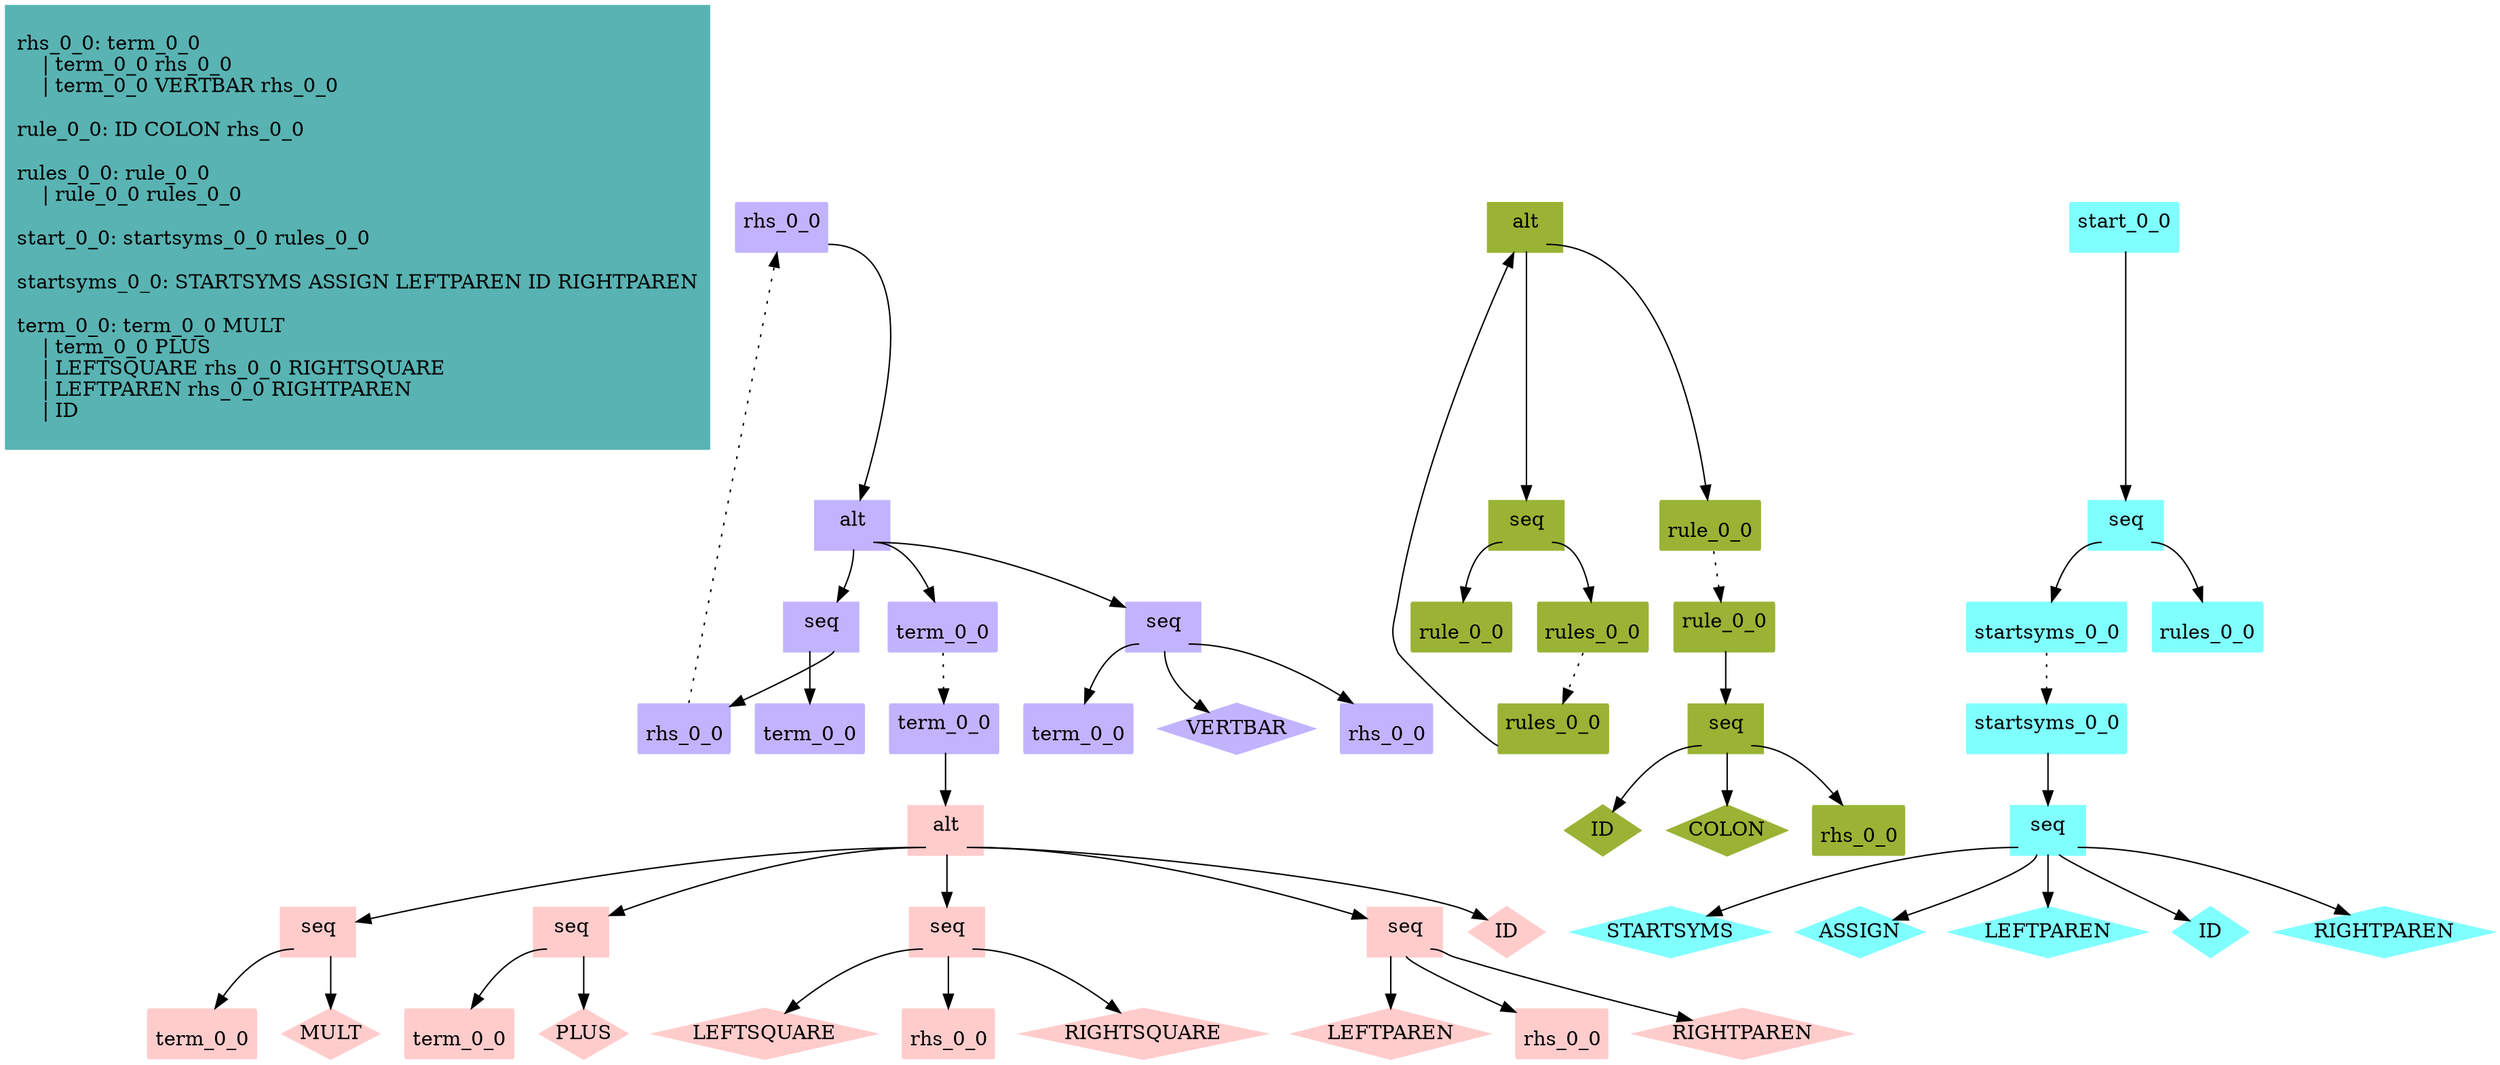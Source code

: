 digraph {
Grammar [shape="rectangle", style = filled, color =".5 .5 .7", label = "\lrhs_0_0: term_0_0\l    | term_0_0 rhs_0_0\l    | term_0_0 VERTBAR rhs_0_0\l\lrule_0_0: ID COLON rhs_0_0\l\lrules_0_0: rule_0_0\l    | rule_0_0 rules_0_0\l\lstart_0_0: startsyms_0_0 rules_0_0\l\lstartsyms_0_0: STARTSYMS ASSIGN LEFTPAREN ID RIGHTPAREN\l\lterm_0_0: term_0_0 MULT\l    | term_0_0 PLUS\l    | LEFTSQUARE rhs_0_0 RIGHTSQUARE\l    | LEFTPAREN rhs_0_0 RIGHTPAREN\l    | ID\l "];

0:F -> 1 [style=solid];

1:F -> 2 [style=solid];

2 [shape="none", margin=0,style = filled, color =".7 .3 1.0", label = < <table border="1" cellborder="0" cellspacing="0" cellpadding="4"><tr><td port="H"></td></tr><tr><td>term_0_0</td></tr></table> > ];

2 -> 3 [style=dotted];

1:F -> 4 [style=solid];

4:F0 -> 5 [style=solid];

5 [shape="none", margin=0, style = filled, color =".7 .3 1.0", label = < <table border="1" cellborder="0" cellspacing="0" cellpadding="4"><tr><td port="H"></td></tr><tr><td>term_0_0</td></tr></table> > ];

4:F1 -> 6 [style=solid];

6 [shape="none", margin=0, style = filled, color =".7 .3 1.0",label = < <table border="1" cellborder="0" cellspacing="0" cellpadding="4"><tr><td port="H"></td></tr><tr><td>rhs_0_0</td></tr></table> > ];

6 -> 0 [style=dotted];

4 [shape="none", margin=0, style = filled, color =".7 .3 1.0",label = < <table border="1" cellborder="0" cellspacing="0" cellpadding="4"><tr><td colspan="2">seq</td></tr><tr><td port="F0"></td><td port="F1"></td></tr></table> > ];

1:F -> 7 [style=solid];

7:F0 -> 8 [style=solid];

8 [shape="none", margin=0, style = filled, color =".7 .3 1.0",label = < <table border="1" cellborder="0" cellspacing="0" cellpadding="4"><tr><td port="H"></td></tr><tr><td>term_0_0</td></tr></table> > ];

7:F1 -> 9 [style=solid];

9 [shape="diamond", style = filled, color =".7 .3 1.0", margin=0, label="VERTBAR"];

7:F2 -> 10 [style=solid];

10 [shape="none", margin=0, style = filled, color =".7 .3 1.0", label = < <table border="1" cellborder="0" cellspacing="0" cellpadding="4"><tr><td port="H"></td></tr><tr><td>rhs_0_0</td></tr></table> > ];

7 [shape="none", style = filled, color =".7 .3 1.0", margin=0, label = < <table border="1" cellborder="0" cellspacing="0" cellpadding="4"><tr><td colspan="3">seq</td></tr><tr><td port="F0"></td><td port="F1"></td><td port="F2"></td></tr></table> > ];

1 [shape="none", margin=0, style = filled, color =".7 .3 1.0", style = filled, color =".7 .3 1.0", label = < <table border="1" cellborder="0" cellspacing="0" cellpadding="4"><tr><td>alt</td></tr><tr><td port="F"></td></tr></table> > ];

0 [shape="none", margin=0, style = filled, color =".7 .3 1.0", label = < <table border="1" cellborder="0" cellspacing="0" cellpadding="4"><tr><td>rhs_0_0</td></tr><tr><td port="F"></td></tr></table> > ];

11:F -> 12 [style=solid];

12:F0 -> 13 [style=solid];

13 [shape="diamond",style = filled, color =".2 .7 .7", margin=0, label="ID"];

12:F1 -> 14 [style=solid];

14 [shape="diamond", margin=0, style = filled, color =".2 .7 .7",label="COLON"];

12:F2 -> 15 [style=solid];

15 [shape="none", margin=0, style = filled, color =".2 .7 .7", label = < <table border="1" cellborder="0" cellspacing="0" cellpadding="4"><tr><td port="H"></td></tr><tr><td>rhs_0_0</td></tr></table> > ];

12 [shape="none", margin=0, style = filled, color =".2 .7 .7", label = < <table border="1" cellborder="0" cellspacing="0" cellpadding="4"><tr><td colspan="3">seq</td></tr><tr><td port="F0"></td><td port="F1"></td><td port="F2"></td></tr></table> > ];

11 [shape="none", margin=0, style = filled, color =".2 .7 .7", label = < <table border="1" cellborder="0" cellspacing="0" cellpadding="4"><tr><td>rule_0_0</td></tr><tr><td port="F"></td></tr></table> > ];

16:F -> 17 [style=solid];

17:F -> 18 [style=solid];

18 [shape="none", margin=0, style = filled, color =".2 .7 .7", label = < <table border="1" cellborder="0" cellspacing="0" cellpadding="4"><tr><td port="H"></td></tr><tr><td>rule_0_0</td></tr></table> > ];

18 -> 11 [style=dotted];

17:F -> 19 [style=solid];

19:F0 -> 20 [style=solid];

20 [shape="none", margin=0, style = filled, color =".2 .7 .7",label = < <table border="1" cellborder="0" cellspacing="0" cellpadding="4"><tr><td port="H"></td></tr><tr><td>rule_0_0</td></tr></table> > ];

19:F1 -> 21 [style=solid];

21 [shape="none", margin=0, style = filled, color =".2 .7 .7", label = < <table border="1" cellborder="0" cellspacing="0" cellpadding="4"><tr><td port="H"></td></tr><tr><td>rules_0_0</td></tr></table> > ];

21 -> 16 [style=dotted];

19 [shape="none", margin=0, style = filled, color =".2 .7 .7", label = < <table border="1" cellborder="0" cellspacing="0" cellpadding="4"><tr><td colspan="2">seq</td></tr><tr><td port="F0"></td><td port="F1"></td></tr></table> > ];

17 [shape="none", margin=0, style = filled, color =".2 .7 .7", label = < <table border="1" cellborder="0" cellspacing="0" cellpadding="4"><tr><td>alt</td></tr><tr><td port="F"></td></tr></table> > ];

16 [shape="none", margin=0, style = filled, color =".2 .7 .7", label = < <table border="1" cellborder="0" cellspacing="0" cellpadding="4"><tr><td>rules_0_0</td></tr><tr><td port="F"></td></tr></table> > ];

22:F -> 23 [style=solid];

23:F0 -> 24 [style=solid];






24 [shape="none", margin=0, style = filled, color =".5 .5 1.0",label = < <table border="1" cellborder="0" cellspacing="0" cellpadding="4"><tr><td port="H"></td></tr><tr><td>startsyms_0_0</td></tr></table> > ];

24 -> 25 [style=dotted];

23:F1 -> 26 [style=solid];

26 [shape="none", margin=0,style = filled, color =".5 .5 1.0", label = < <table border="1" cellborder="0" cellspacing="0" cellpadding="4"><tr><td port="H"></td></tr><tr><td>rules_0_0</td></tr></table> > ];

23 [shape="none", margin=0,style = filled, color =".5 .5 1.0", label = < <table border="1" cellborder="0" cellspacing="0" cellpadding="4"><tr><td colspan="2">seq</td></tr><tr><td port="F0"></td><td port="F1"></td></tr></table> > ];

22 [shape="none", margin=0, style = filled, color =".5 .5 1.0",label = < <table border="1" cellborder="0" cellspacing="0" cellpadding="4"><tr><td>start_0_0</td></tr><tr><td port="F"></td></tr></table> > ];

25:F -> 27 [style=solid];

27:F0 -> 28 [style=solid];

28 [shape="diamond", margin=0, style = filled, color =".5 .5 1.0", label="STARTSYMS"];

27:F1 -> 29 [style=solid];

29 [shape="diamond", margin=0, style = filled, color =".5 .5 1.0",label="ASSIGN"];

27:F2 -> 30 [style=solid];

30 [shape="diamond", margin=0, style = filled, color =".5 .5 1.0", label="LEFTPAREN"];

27:F3 -> 31 [style=solid];

31 [shape="diamond", margin=0, style = filled, color =".5 .5 1.0", label="ID"];

27:F4 -> 32 [style=solid];

32 [shape="diamond", margin=0, style = filled, color =".5 .5 1.0",label="RIGHTPAREN"];

27 [shape="none", margin=0, style = filled, color =".5 .5 1.0",label = < <table border="1" cellborder="0" cellspacing="0" cellpadding="4"><tr><td colspan="5">seq</td></tr><tr><td port="F0"></td><td port="F1"></td><td port="F2"></td><td port="F3"></td><td port="F4"></td></tr></table> > ];

25 [shape="none", margin=0, style = filled, color =".5 .5 1.0",label = < <table border="1" cellborder="0" cellspacing="0" cellpadding="4"><tr><td>startsyms_0_0</td></tr><tr><td port="F"></td></tr></table> > ];

3:F -> 33 [style=solid];

33:F -> 34 [style=solid];

34:F0 -> 35 [style=solid];

35 [shape="none", margin=0, style = filled, color ="1.0 .2 1.0", label = < <table border="1" cellborder="0" cellspacing="0" cellpadding="4"><tr><td port="H"></td></tr><tr><td>term_0_0</td></tr></table> > ];

34:F1 -> 36 [style=solid];

36 [shape="diamond", margin=0, style = filled, color ="1.0 .2 1.0", label="MULT"];

34 [shape="none", margin=0, style = filled, color ="1.0 .2 1.0",label = < <table border="1" cellborder="0" cellspacing="0" cellpadding="4"><tr><td colspan="2">seq</td></tr><tr><td port="F0"></td><td port="F1"></td></tr></table> > ];

33:F -> 37 [style=solid];

37:F0 -> 38 [style=solid];

38 [shape="none", margin=0, style = filled, color ="1.0 .2 1.0", label = < <table border="1" cellborder="0" cellspacing="0" cellpadding="4"><tr><td port="H"></td></tr><tr><td>term_0_0</td></tr></table> > ];

37:F1 -> 39 [style=solid];

39 [shape="diamond", margin=0, style = filled, color ="1.0 .2 1.0", label="PLUS"];

37 [shape="none", margin=0, style = filled, color ="1.0 .2 1.0", label = < <table border="1" cellborder="0" cellspacing="0" cellpadding="4"><tr><td colspan="2">seq</td></tr><tr><td port="F0"></td><td port="F1"></td></tr></table> > ];

33:F -> 40 [style=solid];

40:F0 -> 41 [style=solid];

41 [shape="diamond", margin=0, style = filled, color ="1.0 .2 1.0", label="LEFTSQUARE"];

40:F1 -> 42 [style=solid];

42 [shape="none", margin=0, style = filled, color ="1.0 .2 1.0", label = < <table border="1" cellborder="0" cellspacing="0" cellpadding="4"><tr><td port="H"></td></tr><tr><td>rhs_0_0</td></tr></table> > ];

40:F2 -> 43 [style=solid];

43 [shape="diamond", margin=0, style = filled, color ="1.0 .2 1.0", label="RIGHTSQUARE"];

40 [shape="none", margin=0, style = filled, color ="1.0 .2 1.0", label = < <table border="1" cellborder="0" cellspacing="0" cellpadding="4"><tr><td colspan="3">seq</td></tr><tr><td port="F0"></td><td port="F1"></td><td port="F2"></td></tr></table> > ];

33:F -> 44 [style=solid];

44:F0 -> 45 [style=solid];

45 [shape="diamond", margin=0, style = filled, color ="1.0 .2 1.0", label="LEFTPAREN"];

44:F1 -> 46 [style=solid];

46 [shape="none", margin=0, style = filled, color ="1.0 .2 1.0", label = < <table border="1" cellborder="0" cellspacing="0" cellpadding="4"><tr><td port="H"></td></tr><tr><td>rhs_0_0</td></tr></table> > ];

44:F2 -> 47 [style=solid];

47 [shape="diamond", margin=0, style = filled, color ="1.0 .2 1.0", label="RIGHTPAREN"];

44 [shape="none", margin=0, style = filled, color ="1.0 .2 1.0", label = < <table border="1" cellborder="0" cellspacing="0" cellpadding="4"><tr><td colspan="3">seq</td></tr><tr><td port="F0"></td><td port="F1"></td><td port="F2"></td></tr></table> > ];

33:F -> 48 [style=solid];

48 [shape="diamond", margin=0, style = filled, color ="1.0 .2 1.0", label="ID"];

33 [shape="none", margin=0, style = filled, color ="1.0 .2 1.0", label = < <table border="1" cellborder="0" cellspacing="0" cellpadding="4"><tr><td>alt</td></tr><tr><td port="F"></td></tr></table> > ];

3 [shape="none", margin=0, style = filled, color =".7 .3 1.0", label = < <table border="1" cellborder="0" cellspacing="0" cellpadding="4"><tr><td>term_0_0</td></tr><tr><td port="F"></td></tr></table> > ];

}

